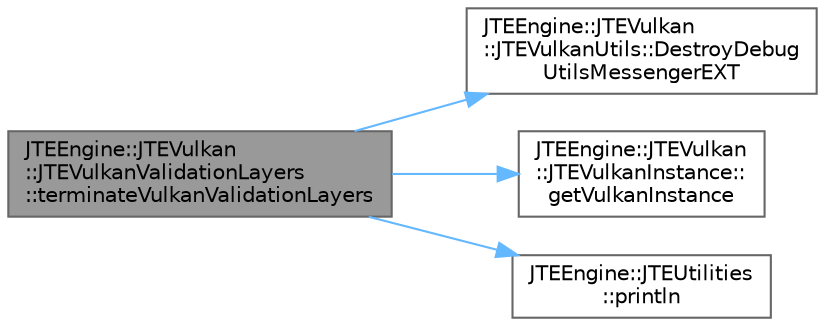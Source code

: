 digraph "JTEEngine::JTEVulkan::JTEVulkanValidationLayers::terminateVulkanValidationLayers"
{
 // LATEX_PDF_SIZE
  bgcolor="transparent";
  edge [fontname=Helvetica,fontsize=10,labelfontname=Helvetica,labelfontsize=10];
  node [fontname=Helvetica,fontsize=10,shape=box,height=0.2,width=0.4];
  rankdir="LR";
  Node1 [id="Node000001",label="JTEEngine::JTEVulkan\l::JTEVulkanValidationLayers\l::terminateVulkanValidationLayers",height=0.2,width=0.4,color="gray40", fillcolor="grey60", style="filled", fontcolor="black",tooltip=" "];
  Node1 -> Node2 [id="edge1_Node000001_Node000002",color="steelblue1",style="solid",tooltip=" "];
  Node2 [id="Node000002",label="JTEEngine::JTEVulkan\l::JTEVulkanUtils::DestroyDebug\lUtilsMessengerEXT",height=0.2,width=0.4,color="grey40", fillcolor="white", style="filled",URL="$class_j_t_e_engine_1_1_j_t_e_vulkan_1_1_j_t_e_vulkan_utils.html#a190044022aade45d98f9bd7791dde396",tooltip=" "];
  Node1 -> Node3 [id="edge2_Node000001_Node000003",color="steelblue1",style="solid",tooltip=" "];
  Node3 [id="Node000003",label="JTEEngine::JTEVulkan\l::JTEVulkanInstance::\lgetVulkanInstance",height=0.2,width=0.4,color="grey40", fillcolor="white", style="filled",URL="$class_j_t_e_engine_1_1_j_t_e_vulkan_1_1_j_t_e_vulkan_instance.html#a2c25a6b14db3049d0ed8d6a2a178f26b",tooltip=" "];
  Node1 -> Node4 [id="edge3_Node000001_Node000004",color="steelblue1",style="solid",tooltip=" "];
  Node4 [id="Node000004",label="JTEEngine::JTEUtilities\l::println",height=0.2,width=0.4,color="grey40", fillcolor="white", style="filled",URL="$namespace_j_t_e_engine_1_1_j_t_e_utilities.html#ae8840b27dfb965c4a81c411d1043adca",tooltip="Prints a value with a new line."];
}
